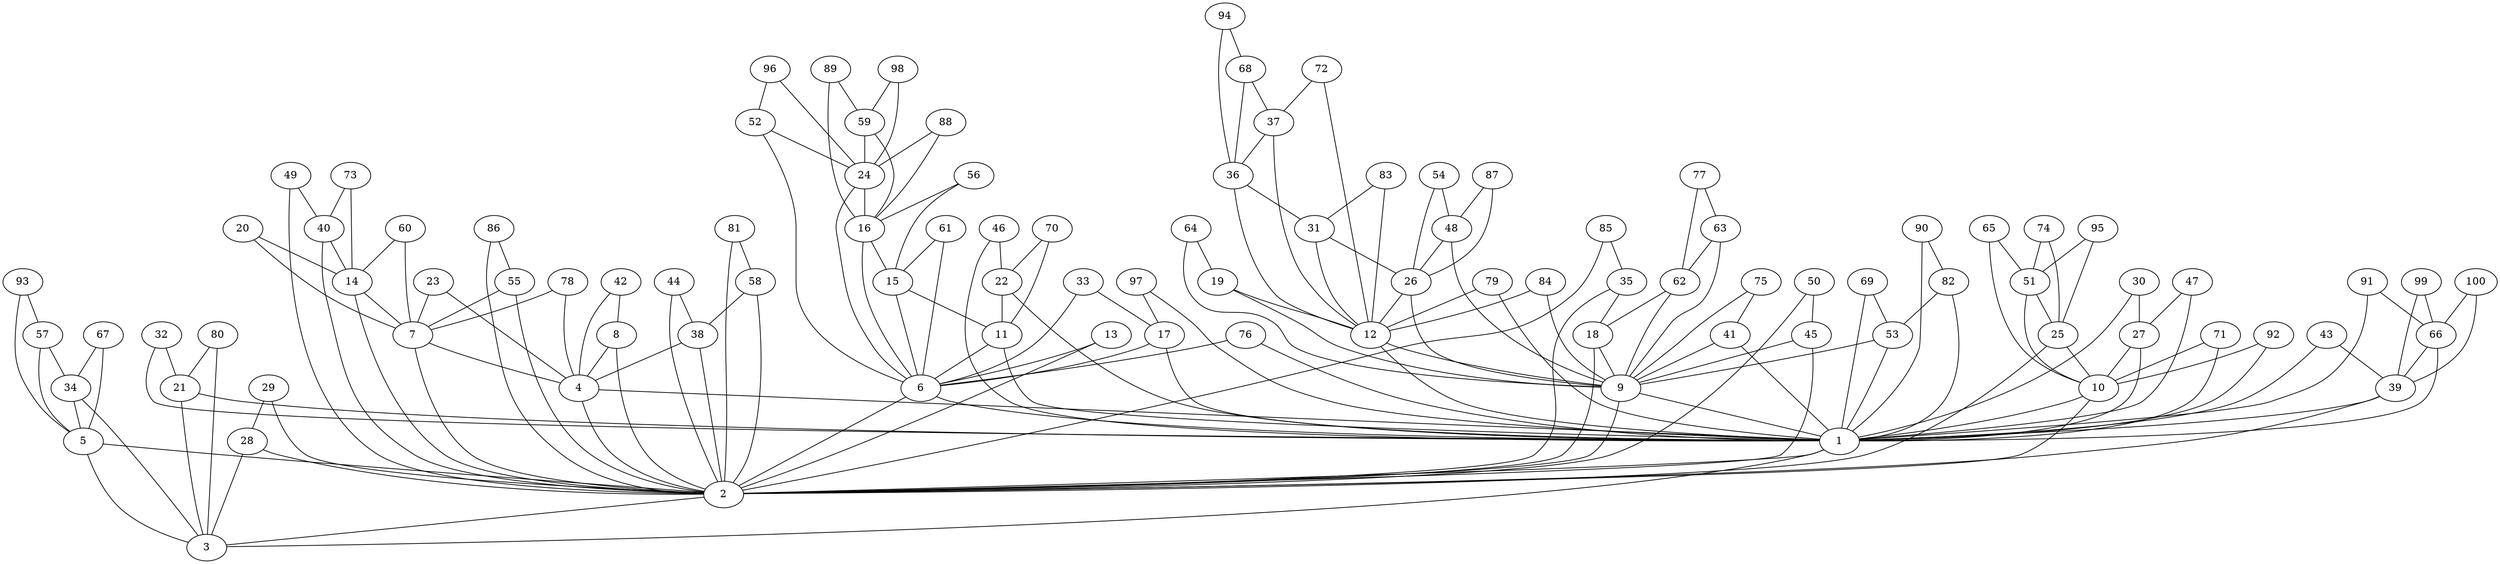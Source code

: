 graph x {
1 -- 2
1 -- 3
2 -- 3
4 -- 1
4 -- 2
5 -- 2
5 -- 3
6 -- 1
6 -- 2
7 -- 4
7 -- 2
8 -- 4
8 -- 2
9 -- 1
9 -- 2
10 -- 1
10 -- 2
11 -- 6
11 -- 1
12 -- 9
12 -- 1
13 -- 6
13 -- 2
14 -- 7
14 -- 2
15 -- 11
15 -- 6
16 -- 15
16 -- 6
17 -- 6
17 -- 1
18 -- 9
18 -- 2
19 -- 12
19 -- 9
20 -- 14
20 -- 7
21 -- 1
21 -- 3
22 -- 11
22 -- 1
23 -- 7
23 -- 4
24 -- 16
24 -- 6
25 -- 10
25 -- 2
26 -- 12
26 -- 9
27 -- 10
27 -- 1
28 -- 2
28 -- 3
29 -- 28
29 -- 2
30 -- 27
30 -- 1
31 -- 26
31 -- 12
32 -- 21
32 -- 1
33 -- 17
33 -- 6
34 -- 5
34 -- 3
35 -- 18
35 -- 2
36 -- 31
36 -- 12
37 -- 36
37 -- 12
38 -- 4
38 -- 2
39 -- 1
39 -- 2
40 -- 14
40 -- 2
41 -- 9
41 -- 1
42 -- 8
42 -- 4
43 -- 39
43 -- 1
44 -- 38
44 -- 2
45 -- 9
45 -- 2
46 -- 22
46 -- 1
47 -- 27
47 -- 1
48 -- 26
48 -- 9
49 -- 40
49 -- 2
50 -- 45
50 -- 2
51 -- 25
51 -- 10
52 -- 24
52 -- 6
53 -- 9
53 -- 1
54 -- 48
54 -- 26
55 -- 7
55 -- 2
56 -- 16
56 -- 15
57 -- 34
57 -- 5
58 -- 38
58 -- 2
59 -- 24
59 -- 16
60 -- 14
60 -- 7
61 -- 15
61 -- 6
62 -- 18
62 -- 9
63 -- 62
63 -- 9
64 -- 19
64 -- 9
65 -- 51
65 -- 10
66 -- 39
66 -- 1
67 -- 34
67 -- 5
68 -- 37
68 -- 36
69 -- 53
69 -- 1
70 -- 22
70 -- 11
71 -- 10
71 -- 1
72 -- 37
72 -- 12
73 -- 40
73 -- 14
74 -- 51
74 -- 25
75 -- 41
75 -- 9
76 -- 6
76 -- 1
77 -- 63
77 -- 62
78 -- 7
78 -- 4
79 -- 12
79 -- 1
80 -- 21
80 -- 3
81 -- 58
81 -- 2
82 -- 53
82 -- 1
83 -- 31
83 -- 12
84 -- 12
84 -- 9
85 -- 35
85 -- 2
86 -- 55
86 -- 2
87 -- 48
87 -- 26
88 -- 24
88 -- 16
89 -- 59
89 -- 16
90 -- 82
90 -- 1
91 -- 66
91 -- 1
92 -- 10
92 -- 1
93 -- 57
93 -- 5
94 -- 68
94 -- 36
95 -- 51
95 -- 25
96 -- 52
96 -- 24
97 -- 17
97 -- 1
98 -- 59
98 -- 24
99 -- 66
99 -- 39
100 -- 66
100 -- 39
}